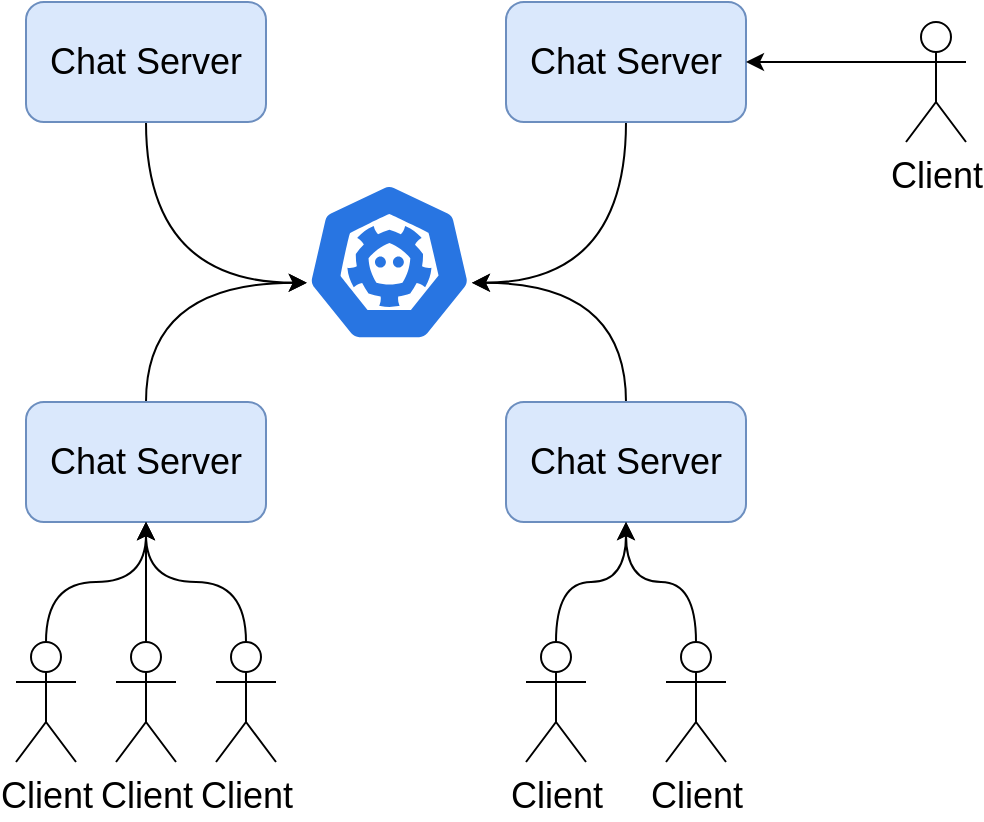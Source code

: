 <mxfile version="14.3.0" type="device"><diagram id="aRmSKenNBakwJCePgEOj" name="Page-1"><mxGraphModel dx="1422" dy="765" grid="1" gridSize="10" guides="1" tooltips="1" connect="1" arrows="1" fold="1" page="1" pageScale="1" pageWidth="850" pageHeight="1100" math="0" shadow="0"><root><mxCell id="0"/><mxCell id="1" parent="0"/><mxCell id="W8FOENEDabQOArQhl6kU-26" style="edgeStyle=orthogonalEdgeStyle;curved=1;rounded=0;orthogonalLoop=1;jettySize=auto;html=1;exitX=0.5;exitY=1;exitDx=0;exitDy=0;entryX=0.005;entryY=0.63;entryDx=0;entryDy=0;entryPerimeter=0;fontSize=18;" edge="1" parent="1" source="W8FOENEDabQOArQhl6kU-2" target="W8FOENEDabQOArQhl6kU-23"><mxGeometry relative="1" as="geometry"/></mxCell><mxCell id="W8FOENEDabQOArQhl6kU-2" value="&lt;font style=&quot;font-size: 18px&quot;&gt;Chat Server&lt;br&gt;&lt;/font&gt;" style="rounded=1;whiteSpace=wrap;html=1;fillColor=#dae8fc;strokeColor=#6c8ebf;" vertex="1" parent="1"><mxGeometry x="120" y="80" width="120" height="60" as="geometry"/></mxCell><mxCell id="W8FOENEDabQOArQhl6kU-25" style="edgeStyle=orthogonalEdgeStyle;curved=1;rounded=0;orthogonalLoop=1;jettySize=auto;html=1;exitX=0.5;exitY=1;exitDx=0;exitDy=0;fontSize=18;entryX=0.995;entryY=0.63;entryDx=0;entryDy=0;entryPerimeter=0;" edge="1" parent="1" source="W8FOENEDabQOArQhl6kU-3" target="W8FOENEDabQOArQhl6kU-23"><mxGeometry relative="1" as="geometry"><mxPoint x="420" y="200" as="targetPoint"/></mxGeometry></mxCell><mxCell id="W8FOENEDabQOArQhl6kU-3" value="&lt;font style=&quot;font-size: 18px&quot;&gt;Chat Server&lt;br&gt;&lt;/font&gt;" style="rounded=1;whiteSpace=wrap;html=1;fillColor=#dae8fc;strokeColor=#6c8ebf;" vertex="1" parent="1"><mxGeometry x="360" y="80" width="120" height="60" as="geometry"/></mxCell><mxCell id="W8FOENEDabQOArQhl6kU-27" style="edgeStyle=orthogonalEdgeStyle;curved=1;rounded=0;orthogonalLoop=1;jettySize=auto;html=1;exitX=0.5;exitY=0;exitDx=0;exitDy=0;fontSize=18;entryX=0.005;entryY=0.63;entryDx=0;entryDy=0;entryPerimeter=0;" edge="1" parent="1" source="W8FOENEDabQOArQhl6kU-4" target="W8FOENEDabQOArQhl6kU-23"><mxGeometry relative="1" as="geometry"><mxPoint x="200" y="240" as="targetPoint"/></mxGeometry></mxCell><mxCell id="W8FOENEDabQOArQhl6kU-4" value="&lt;font style=&quot;font-size: 18px&quot;&gt;Chat Server&lt;br&gt;&lt;/font&gt;" style="rounded=1;whiteSpace=wrap;html=1;fillColor=#dae8fc;strokeColor=#6c8ebf;" vertex="1" parent="1"><mxGeometry x="120" y="280" width="120" height="60" as="geometry"/></mxCell><mxCell id="W8FOENEDabQOArQhl6kU-24" style="edgeStyle=orthogonalEdgeStyle;curved=1;rounded=0;orthogonalLoop=1;jettySize=auto;html=1;exitX=0.5;exitY=0;exitDx=0;exitDy=0;entryX=0.995;entryY=0.63;entryDx=0;entryDy=0;entryPerimeter=0;fontSize=18;" edge="1" parent="1" source="W8FOENEDabQOArQhl6kU-5" target="W8FOENEDabQOArQhl6kU-23"><mxGeometry relative="1" as="geometry"/></mxCell><mxCell id="W8FOENEDabQOArQhl6kU-5" value="&lt;font style=&quot;font-size: 18px&quot;&gt;Chat Server&lt;br&gt;&lt;/font&gt;" style="rounded=1;whiteSpace=wrap;html=1;fillColor=#dae8fc;strokeColor=#6c8ebf;" vertex="1" parent="1"><mxGeometry x="360" y="280" width="120" height="60" as="geometry"/></mxCell><mxCell id="W8FOENEDabQOArQhl6kU-31" style="edgeStyle=orthogonalEdgeStyle;curved=1;rounded=0;orthogonalLoop=1;jettySize=auto;html=1;exitX=0.5;exitY=0;exitDx=0;exitDy=0;exitPerimeter=0;fontSize=18;" edge="1" parent="1" source="W8FOENEDabQOArQhl6kU-13" target="W8FOENEDabQOArQhl6kU-4"><mxGeometry relative="1" as="geometry"/></mxCell><mxCell id="W8FOENEDabQOArQhl6kU-13" value="Client" style="shape=umlActor;verticalLabelPosition=bottom;verticalAlign=top;html=1;outlineConnect=0;fontSize=18;" vertex="1" parent="1"><mxGeometry x="115" y="400" width="30" height="60" as="geometry"/></mxCell><mxCell id="W8FOENEDabQOArQhl6kU-29" style="edgeStyle=orthogonalEdgeStyle;curved=1;rounded=0;orthogonalLoop=1;jettySize=auto;html=1;exitX=0.5;exitY=0;exitDx=0;exitDy=0;exitPerimeter=0;fontSize=18;entryX=0.5;entryY=1;entryDx=0;entryDy=0;" edge="1" parent="1" source="W8FOENEDabQOArQhl6kU-16" target="W8FOENEDabQOArQhl6kU-4"><mxGeometry relative="1" as="geometry"><mxPoint x="165" y="370" as="targetPoint"/></mxGeometry></mxCell><mxCell id="W8FOENEDabQOArQhl6kU-16" value="Client" style="shape=umlActor;verticalLabelPosition=bottom;verticalAlign=top;html=1;outlineConnect=0;fontSize=18;" vertex="1" parent="1"><mxGeometry x="165" y="400" width="30" height="60" as="geometry"/></mxCell><mxCell id="W8FOENEDabQOArQhl6kU-28" style="edgeStyle=orthogonalEdgeStyle;curved=1;rounded=0;orthogonalLoop=1;jettySize=auto;html=1;exitX=0.5;exitY=0;exitDx=0;exitDy=0;exitPerimeter=0;entryX=0.5;entryY=1;entryDx=0;entryDy=0;fontSize=18;" edge="1" parent="1" source="W8FOENEDabQOArQhl6kU-17" target="W8FOENEDabQOArQhl6kU-4"><mxGeometry relative="1" as="geometry"/></mxCell><mxCell id="W8FOENEDabQOArQhl6kU-17" value="Client" style="shape=umlActor;verticalLabelPosition=bottom;verticalAlign=top;html=1;outlineConnect=0;fontSize=18;" vertex="1" parent="1"><mxGeometry x="215" y="400" width="30" height="60" as="geometry"/></mxCell><mxCell id="W8FOENEDabQOArQhl6kU-22" style="edgeStyle=orthogonalEdgeStyle;curved=1;rounded=0;orthogonalLoop=1;jettySize=auto;html=1;exitX=0.5;exitY=0;exitDx=0;exitDy=0;exitPerimeter=0;fontSize=18;" edge="1" parent="1" source="W8FOENEDabQOArQhl6kU-18" target="W8FOENEDabQOArQhl6kU-5"><mxGeometry relative="1" as="geometry"/></mxCell><mxCell id="W8FOENEDabQOArQhl6kU-18" value="Client" style="shape=umlActor;verticalLabelPosition=bottom;verticalAlign=top;html=1;outlineConnect=0;fontSize=18;" vertex="1" parent="1"><mxGeometry x="370" y="400" width="30" height="60" as="geometry"/></mxCell><mxCell id="W8FOENEDabQOArQhl6kU-21" style="edgeStyle=orthogonalEdgeStyle;curved=1;rounded=0;orthogonalLoop=1;jettySize=auto;html=1;exitX=0.5;exitY=0;exitDx=0;exitDy=0;exitPerimeter=0;fontSize=18;" edge="1" parent="1" source="W8FOENEDabQOArQhl6kU-20" target="W8FOENEDabQOArQhl6kU-5"><mxGeometry relative="1" as="geometry"/></mxCell><mxCell id="W8FOENEDabQOArQhl6kU-20" value="Client" style="shape=umlActor;verticalLabelPosition=bottom;verticalAlign=top;html=1;outlineConnect=0;fontSize=18;" vertex="1" parent="1"><mxGeometry x="440" y="400" width="30" height="60" as="geometry"/></mxCell><mxCell id="W8FOENEDabQOArQhl6kU-23" value="" style="html=1;dashed=0;whitespace=wrap;fillColor=#2875E2;strokeColor=#ffffff;points=[[0.005,0.63,0],[0.1,0.2,0],[0.9,0.2,0],[0.5,0,0],[0.995,0.63,0],[0.72,0.99,0],[0.5,1,0],[0.28,0.99,0]];shape=mxgraph.kubernetes.icon;prIcon=etcd;fontSize=18;" vertex="1" parent="1"><mxGeometry x="260" y="170" width="83.33" height="80" as="geometry"/></mxCell><mxCell id="W8FOENEDabQOArQhl6kU-34" style="edgeStyle=orthogonalEdgeStyle;curved=1;rounded=0;orthogonalLoop=1;jettySize=auto;html=1;exitX=0;exitY=0.333;exitDx=0;exitDy=0;exitPerimeter=0;entryX=1;entryY=0.5;entryDx=0;entryDy=0;fontSize=18;" edge="1" parent="1" source="W8FOENEDabQOArQhl6kU-33" target="W8FOENEDabQOArQhl6kU-3"><mxGeometry relative="1" as="geometry"/></mxCell><mxCell id="W8FOENEDabQOArQhl6kU-33" value="Client" style="shape=umlActor;verticalLabelPosition=bottom;verticalAlign=top;html=1;outlineConnect=0;fontSize=18;" vertex="1" parent="1"><mxGeometry x="560" y="90" width="30" height="60" as="geometry"/></mxCell></root></mxGraphModel></diagram></mxfile>